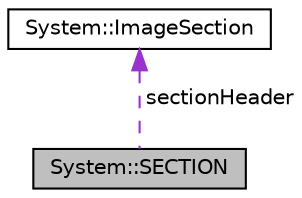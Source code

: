digraph G
{
  edge [fontname="Helvetica",fontsize="10",labelfontname="Helvetica",labelfontsize="10"];
  node [fontname="Helvetica",fontsize="10",shape=record];
  Node1 [label="System::SECTION",height=0.2,width=0.4,color="black", fillcolor="grey75", style="filled" fontcolor="black"];
  Node2 -> Node1 [dir="back",color="darkorchid3",fontsize="10",style="dashed",label=" sectionHeader" ,fontname="Helvetica"];
  Node2 [label="System::ImageSection",height=0.2,width=0.4,color="black", fillcolor="white", style="filled",URL="$struct_system_1_1_image_section.html"];
}
